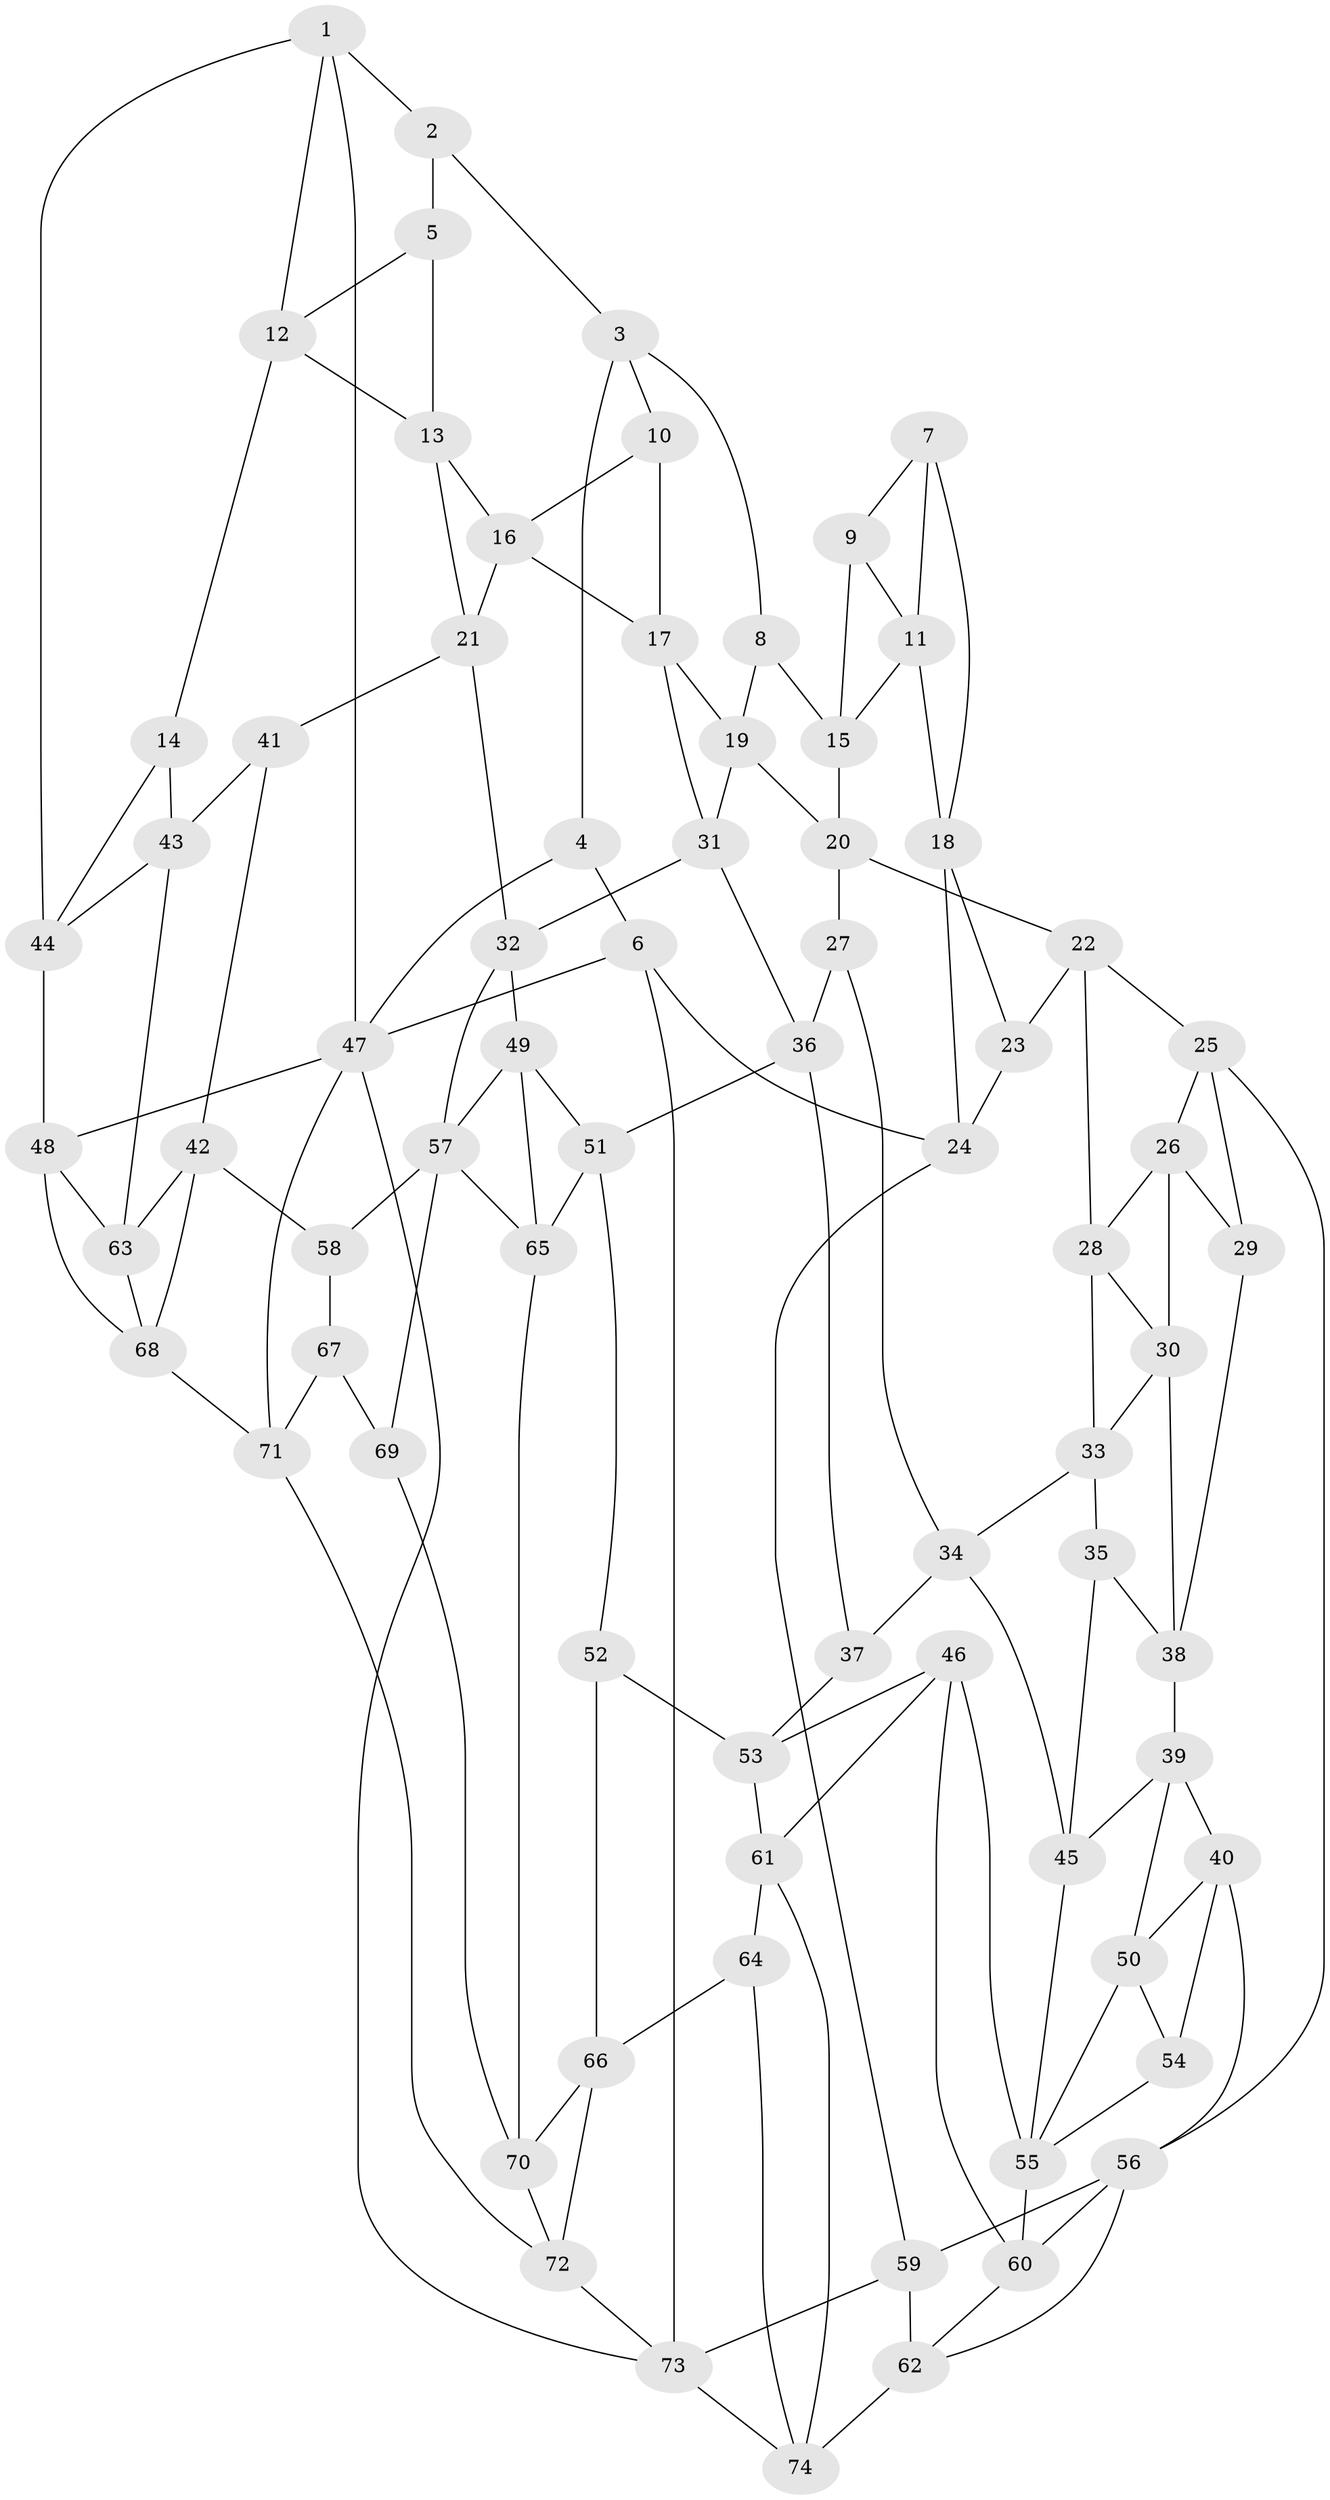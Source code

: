 // original degree distribution, {3: 0.02027027027027027, 5: 0.5608108108108109, 6: 0.20945945945945946, 4: 0.20945945945945946}
// Generated by graph-tools (version 1.1) at 2025/51/03/09/25 03:51:02]
// undirected, 74 vertices, 141 edges
graph export_dot {
graph [start="1"]
  node [color=gray90,style=filled];
  1;
  2;
  3;
  4;
  5;
  6;
  7;
  8;
  9;
  10;
  11;
  12;
  13;
  14;
  15;
  16;
  17;
  18;
  19;
  20;
  21;
  22;
  23;
  24;
  25;
  26;
  27;
  28;
  29;
  30;
  31;
  32;
  33;
  34;
  35;
  36;
  37;
  38;
  39;
  40;
  41;
  42;
  43;
  44;
  45;
  46;
  47;
  48;
  49;
  50;
  51;
  52;
  53;
  54;
  55;
  56;
  57;
  58;
  59;
  60;
  61;
  62;
  63;
  64;
  65;
  66;
  67;
  68;
  69;
  70;
  71;
  72;
  73;
  74;
  1 -- 2 [weight=1.0];
  1 -- 12 [weight=1.0];
  1 -- 44 [weight=1.0];
  1 -- 47 [weight=1.0];
  2 -- 3 [weight=1.0];
  2 -- 5 [weight=1.0];
  3 -- 4 [weight=1.0];
  3 -- 8 [weight=1.0];
  3 -- 10 [weight=1.0];
  4 -- 6 [weight=1.0];
  4 -- 47 [weight=1.0];
  5 -- 12 [weight=1.0];
  5 -- 13 [weight=1.0];
  6 -- 24 [weight=1.0];
  6 -- 47 [weight=1.0];
  6 -- 73 [weight=1.0];
  7 -- 9 [weight=1.0];
  7 -- 11 [weight=1.0];
  7 -- 18 [weight=1.0];
  8 -- 15 [weight=1.0];
  8 -- 19 [weight=1.0];
  9 -- 11 [weight=1.0];
  9 -- 15 [weight=1.0];
  10 -- 16 [weight=1.0];
  10 -- 17 [weight=1.0];
  11 -- 15 [weight=1.0];
  11 -- 18 [weight=1.0];
  12 -- 13 [weight=1.0];
  12 -- 14 [weight=1.0];
  13 -- 16 [weight=1.0];
  13 -- 21 [weight=1.0];
  14 -- 43 [weight=1.0];
  14 -- 44 [weight=1.0];
  15 -- 20 [weight=1.0];
  16 -- 17 [weight=1.0];
  16 -- 21 [weight=1.0];
  17 -- 19 [weight=1.0];
  17 -- 31 [weight=1.0];
  18 -- 23 [weight=1.0];
  18 -- 24 [weight=1.0];
  19 -- 20 [weight=1.0];
  19 -- 31 [weight=1.0];
  20 -- 22 [weight=1.0];
  20 -- 27 [weight=1.0];
  21 -- 32 [weight=1.0];
  21 -- 41 [weight=1.0];
  22 -- 23 [weight=1.0];
  22 -- 25 [weight=1.0];
  22 -- 28 [weight=1.0];
  23 -- 24 [weight=1.0];
  24 -- 59 [weight=1.0];
  25 -- 26 [weight=1.0];
  25 -- 29 [weight=1.0];
  25 -- 56 [weight=1.0];
  26 -- 28 [weight=1.0];
  26 -- 29 [weight=1.0];
  26 -- 30 [weight=1.0];
  27 -- 34 [weight=1.0];
  27 -- 36 [weight=1.0];
  28 -- 30 [weight=1.0];
  28 -- 33 [weight=1.0];
  29 -- 38 [weight=1.0];
  30 -- 33 [weight=1.0];
  30 -- 38 [weight=1.0];
  31 -- 32 [weight=1.0];
  31 -- 36 [weight=1.0];
  32 -- 49 [weight=1.0];
  32 -- 57 [weight=1.0];
  33 -- 34 [weight=1.0];
  33 -- 35 [weight=1.0];
  34 -- 37 [weight=1.0];
  34 -- 45 [weight=1.0];
  35 -- 38 [weight=1.0];
  35 -- 45 [weight=1.0];
  36 -- 37 [weight=1.0];
  36 -- 51 [weight=1.0];
  37 -- 53 [weight=1.0];
  38 -- 39 [weight=1.0];
  39 -- 40 [weight=1.0];
  39 -- 45 [weight=1.0];
  39 -- 50 [weight=1.0];
  40 -- 50 [weight=1.0];
  40 -- 54 [weight=1.0];
  40 -- 56 [weight=1.0];
  41 -- 42 [weight=1.0];
  41 -- 43 [weight=1.0];
  42 -- 58 [weight=1.0];
  42 -- 63 [weight=1.0];
  42 -- 68 [weight=1.0];
  43 -- 44 [weight=1.0];
  43 -- 63 [weight=1.0];
  44 -- 48 [weight=1.0];
  45 -- 55 [weight=1.0];
  46 -- 53 [weight=1.0];
  46 -- 55 [weight=1.0];
  46 -- 60 [weight=1.0];
  46 -- 61 [weight=1.0];
  47 -- 48 [weight=1.0];
  47 -- 71 [weight=1.0];
  47 -- 73 [weight=1.0];
  48 -- 63 [weight=1.0];
  48 -- 68 [weight=1.0];
  49 -- 51 [weight=1.0];
  49 -- 57 [weight=1.0];
  49 -- 65 [weight=1.0];
  50 -- 54 [weight=1.0];
  50 -- 55 [weight=1.0];
  51 -- 52 [weight=1.0];
  51 -- 65 [weight=1.0];
  52 -- 53 [weight=1.0];
  52 -- 66 [weight=1.0];
  53 -- 61 [weight=1.0];
  54 -- 55 [weight=1.0];
  55 -- 60 [weight=1.0];
  56 -- 59 [weight=1.0];
  56 -- 60 [weight=1.0];
  56 -- 62 [weight=1.0];
  57 -- 58 [weight=2.0];
  57 -- 65 [weight=1.0];
  57 -- 69 [weight=1.0];
  58 -- 67 [weight=2.0];
  59 -- 62 [weight=1.0];
  59 -- 73 [weight=1.0];
  60 -- 62 [weight=1.0];
  61 -- 64 [weight=1.0];
  61 -- 74 [weight=1.0];
  62 -- 74 [weight=1.0];
  63 -- 68 [weight=1.0];
  64 -- 66 [weight=1.0];
  64 -- 74 [weight=1.0];
  65 -- 70 [weight=1.0];
  66 -- 70 [weight=1.0];
  66 -- 72 [weight=1.0];
  67 -- 69 [weight=1.0];
  67 -- 71 [weight=1.0];
  68 -- 71 [weight=1.0];
  69 -- 70 [weight=1.0];
  70 -- 72 [weight=1.0];
  71 -- 72 [weight=1.0];
  72 -- 73 [weight=1.0];
  73 -- 74 [weight=1.0];
}
